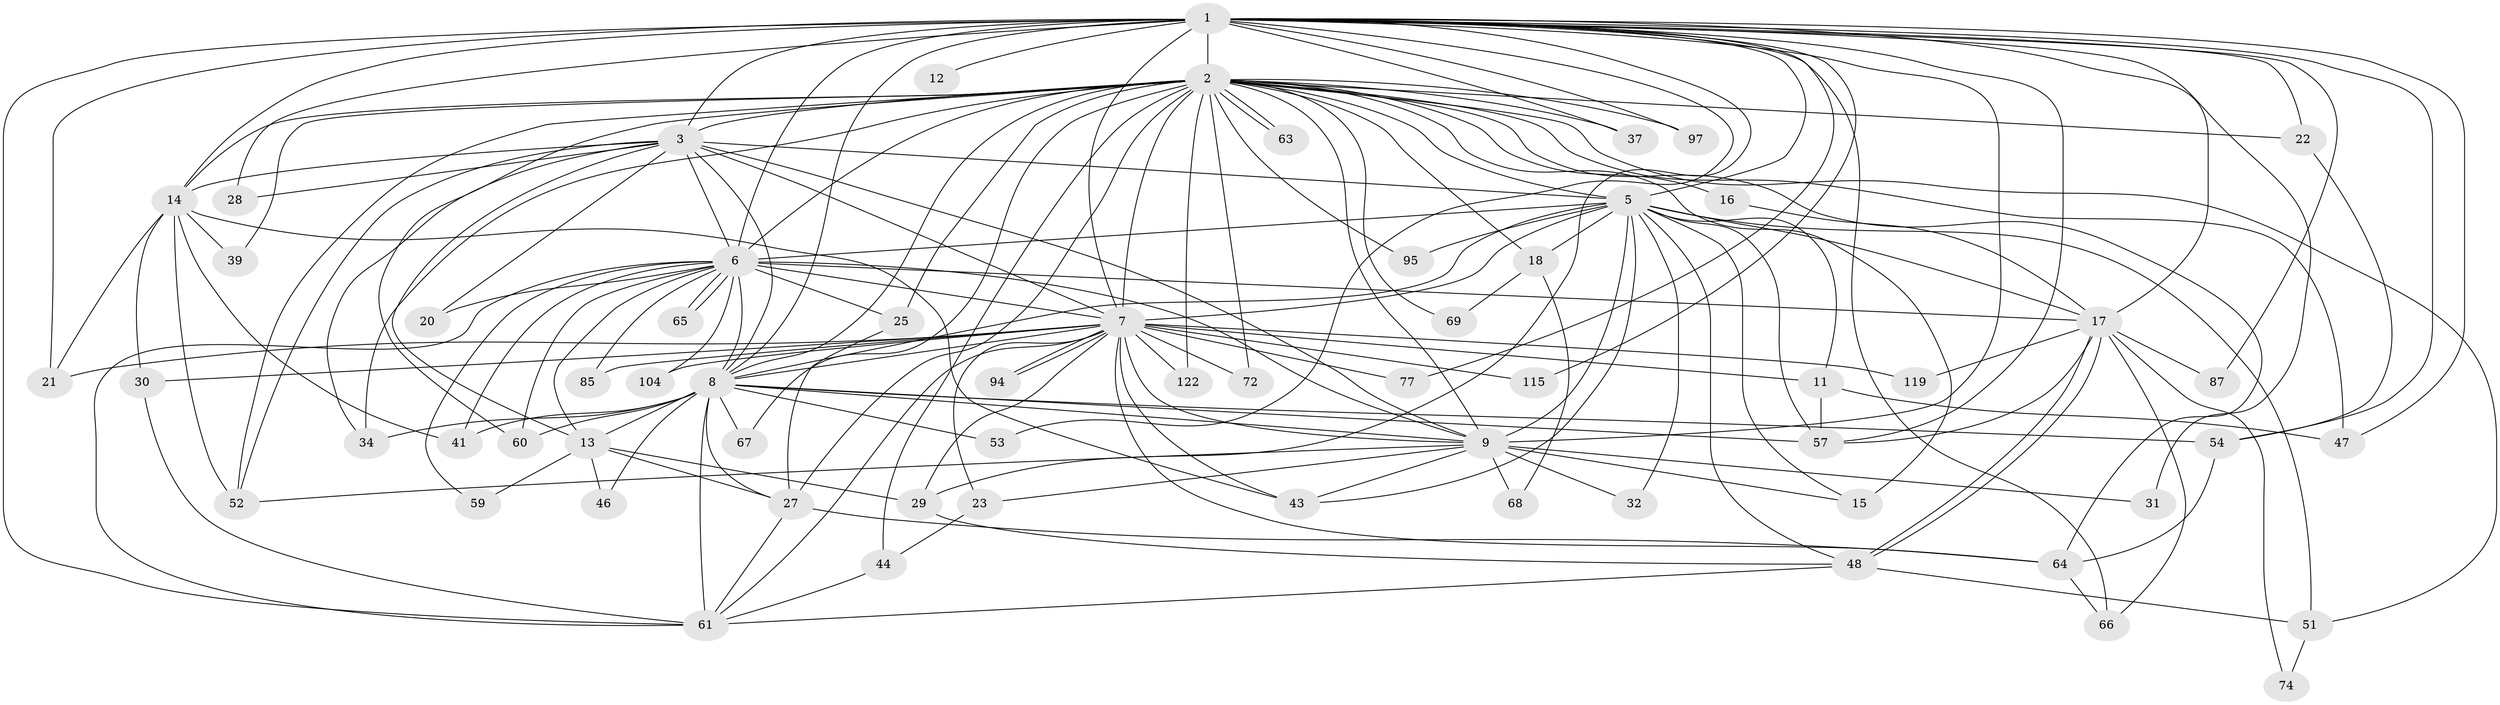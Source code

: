 // original degree distribution, {24: 0.007874015748031496, 31: 0.007874015748031496, 19: 0.007874015748031496, 21: 0.015748031496062992, 22: 0.015748031496062992, 30: 0.007874015748031496, 20: 0.007874015748031496, 23: 0.007874015748031496, 4: 0.09448818897637795, 2: 0.5826771653543307, 7: 0.007874015748031496, 10: 0.007874015748031496, 3: 0.15748031496062992, 11: 0.007874015748031496, 5: 0.05511811023622047, 6: 0.007874015748031496}
// Generated by graph-tools (version 1.1) at 2025/13/03/09/25 04:13:45]
// undirected, 63 vertices, 169 edges
graph export_dot {
graph [start="1"]
  node [color=gray90,style=filled];
  1 [super="+4"];
  2 [super="+24+33+10+110+100+112+49"];
  3 [super="+92+107+19+71"];
  5 [super="+36"];
  6 [super="+70"];
  7;
  8 [super="+55"];
  9 [super="+56"];
  11;
  12;
  13 [super="+40"];
  14 [super="+84"];
  15 [super="+81"];
  16;
  17 [super="+42"];
  18;
  20;
  21;
  22;
  23;
  25 [super="+75"];
  27 [super="+45+83"];
  28;
  29 [super="+117+80"];
  30 [super="+113"];
  31 [super="+96"];
  32;
  34;
  37;
  39;
  41 [super="+93"];
  43 [super="+62"];
  44;
  46;
  47 [super="+116"];
  48 [super="+50"];
  51;
  52 [super="+114"];
  53;
  54 [super="+123"];
  57 [super="+105+82+91"];
  59;
  60 [super="+88"];
  61 [super="+124+101+78"];
  63;
  64 [super="+99+79"];
  65;
  66;
  67;
  68;
  69;
  72;
  74;
  77;
  85;
  87;
  94;
  95;
  97;
  104;
  115;
  119;
  122;
  1 -- 2 [weight=4];
  1 -- 3 [weight=3];
  1 -- 5 [weight=2];
  1 -- 6 [weight=3];
  1 -- 7 [weight=4];
  1 -- 8 [weight=2];
  1 -- 9 [weight=3];
  1 -- 14 [weight=2];
  1 -- 21 [weight=2];
  1 -- 22;
  1 -- 28;
  1 -- 29;
  1 -- 31 [weight=2];
  1 -- 53;
  1 -- 54;
  1 -- 66;
  1 -- 87;
  1 -- 97;
  1 -- 115;
  1 -- 17;
  1 -- 47;
  1 -- 12;
  1 -- 77;
  1 -- 37;
  1 -- 57;
  1 -- 61;
  2 -- 3 [weight=3];
  2 -- 5 [weight=4];
  2 -- 6 [weight=2];
  2 -- 7 [weight=4];
  2 -- 8 [weight=4];
  2 -- 9 [weight=3];
  2 -- 15 [weight=2];
  2 -- 18 [weight=2];
  2 -- 22;
  2 -- 27 [weight=3];
  2 -- 37;
  2 -- 39;
  2 -- 44;
  2 -- 47 [weight=2];
  2 -- 51;
  2 -- 63;
  2 -- 63;
  2 -- 69;
  2 -- 72;
  2 -- 52;
  2 -- 67;
  2 -- 64 [weight=2];
  2 -- 16;
  2 -- 25;
  2 -- 95;
  2 -- 97;
  2 -- 34;
  2 -- 122;
  2 -- 60;
  2 -- 14;
  3 -- 5 [weight=2];
  3 -- 6;
  3 -- 7;
  3 -- 8 [weight=2];
  3 -- 9 [weight=3];
  3 -- 13;
  3 -- 20;
  3 -- 28;
  3 -- 34;
  3 -- 52;
  3 -- 14;
  5 -- 6;
  5 -- 7;
  5 -- 8;
  5 -- 9;
  5 -- 11;
  5 -- 18;
  5 -- 32;
  5 -- 51;
  5 -- 95;
  5 -- 43;
  5 -- 48;
  5 -- 57;
  5 -- 17;
  5 -- 15;
  6 -- 7;
  6 -- 8;
  6 -- 9;
  6 -- 13;
  6 -- 17;
  6 -- 20;
  6 -- 41;
  6 -- 59;
  6 -- 65;
  6 -- 65;
  6 -- 85;
  6 -- 104;
  6 -- 61;
  6 -- 60;
  6 -- 25;
  7 -- 8;
  7 -- 9;
  7 -- 11;
  7 -- 21;
  7 -- 23;
  7 -- 30;
  7 -- 43;
  7 -- 61;
  7 -- 72;
  7 -- 77;
  7 -- 85;
  7 -- 94;
  7 -- 94;
  7 -- 104;
  7 -- 115;
  7 -- 119;
  7 -- 122;
  7 -- 29;
  7 -- 64;
  8 -- 9;
  8 -- 46;
  8 -- 53;
  8 -- 54;
  8 -- 57;
  8 -- 60;
  8 -- 67;
  8 -- 41;
  8 -- 61;
  8 -- 34;
  8 -- 27;
  8 -- 13;
  9 -- 15;
  9 -- 23;
  9 -- 31;
  9 -- 32;
  9 -- 68;
  9 -- 43;
  9 -- 52;
  11 -- 47;
  11 -- 57;
  13 -- 29;
  13 -- 46;
  13 -- 59;
  13 -- 27;
  14 -- 30;
  14 -- 39;
  14 -- 41;
  14 -- 43;
  14 -- 52;
  14 -- 21;
  16 -- 17;
  17 -- 48;
  17 -- 48;
  17 -- 57;
  17 -- 66;
  17 -- 74;
  17 -- 87;
  17 -- 119;
  18 -- 68;
  18 -- 69;
  22 -- 54;
  23 -- 44;
  25 -- 27;
  27 -- 61;
  27 -- 64;
  29 -- 48;
  30 -- 61;
  44 -- 61;
  48 -- 61;
  48 -- 51;
  51 -- 74;
  54 -- 64;
  64 -- 66;
}
